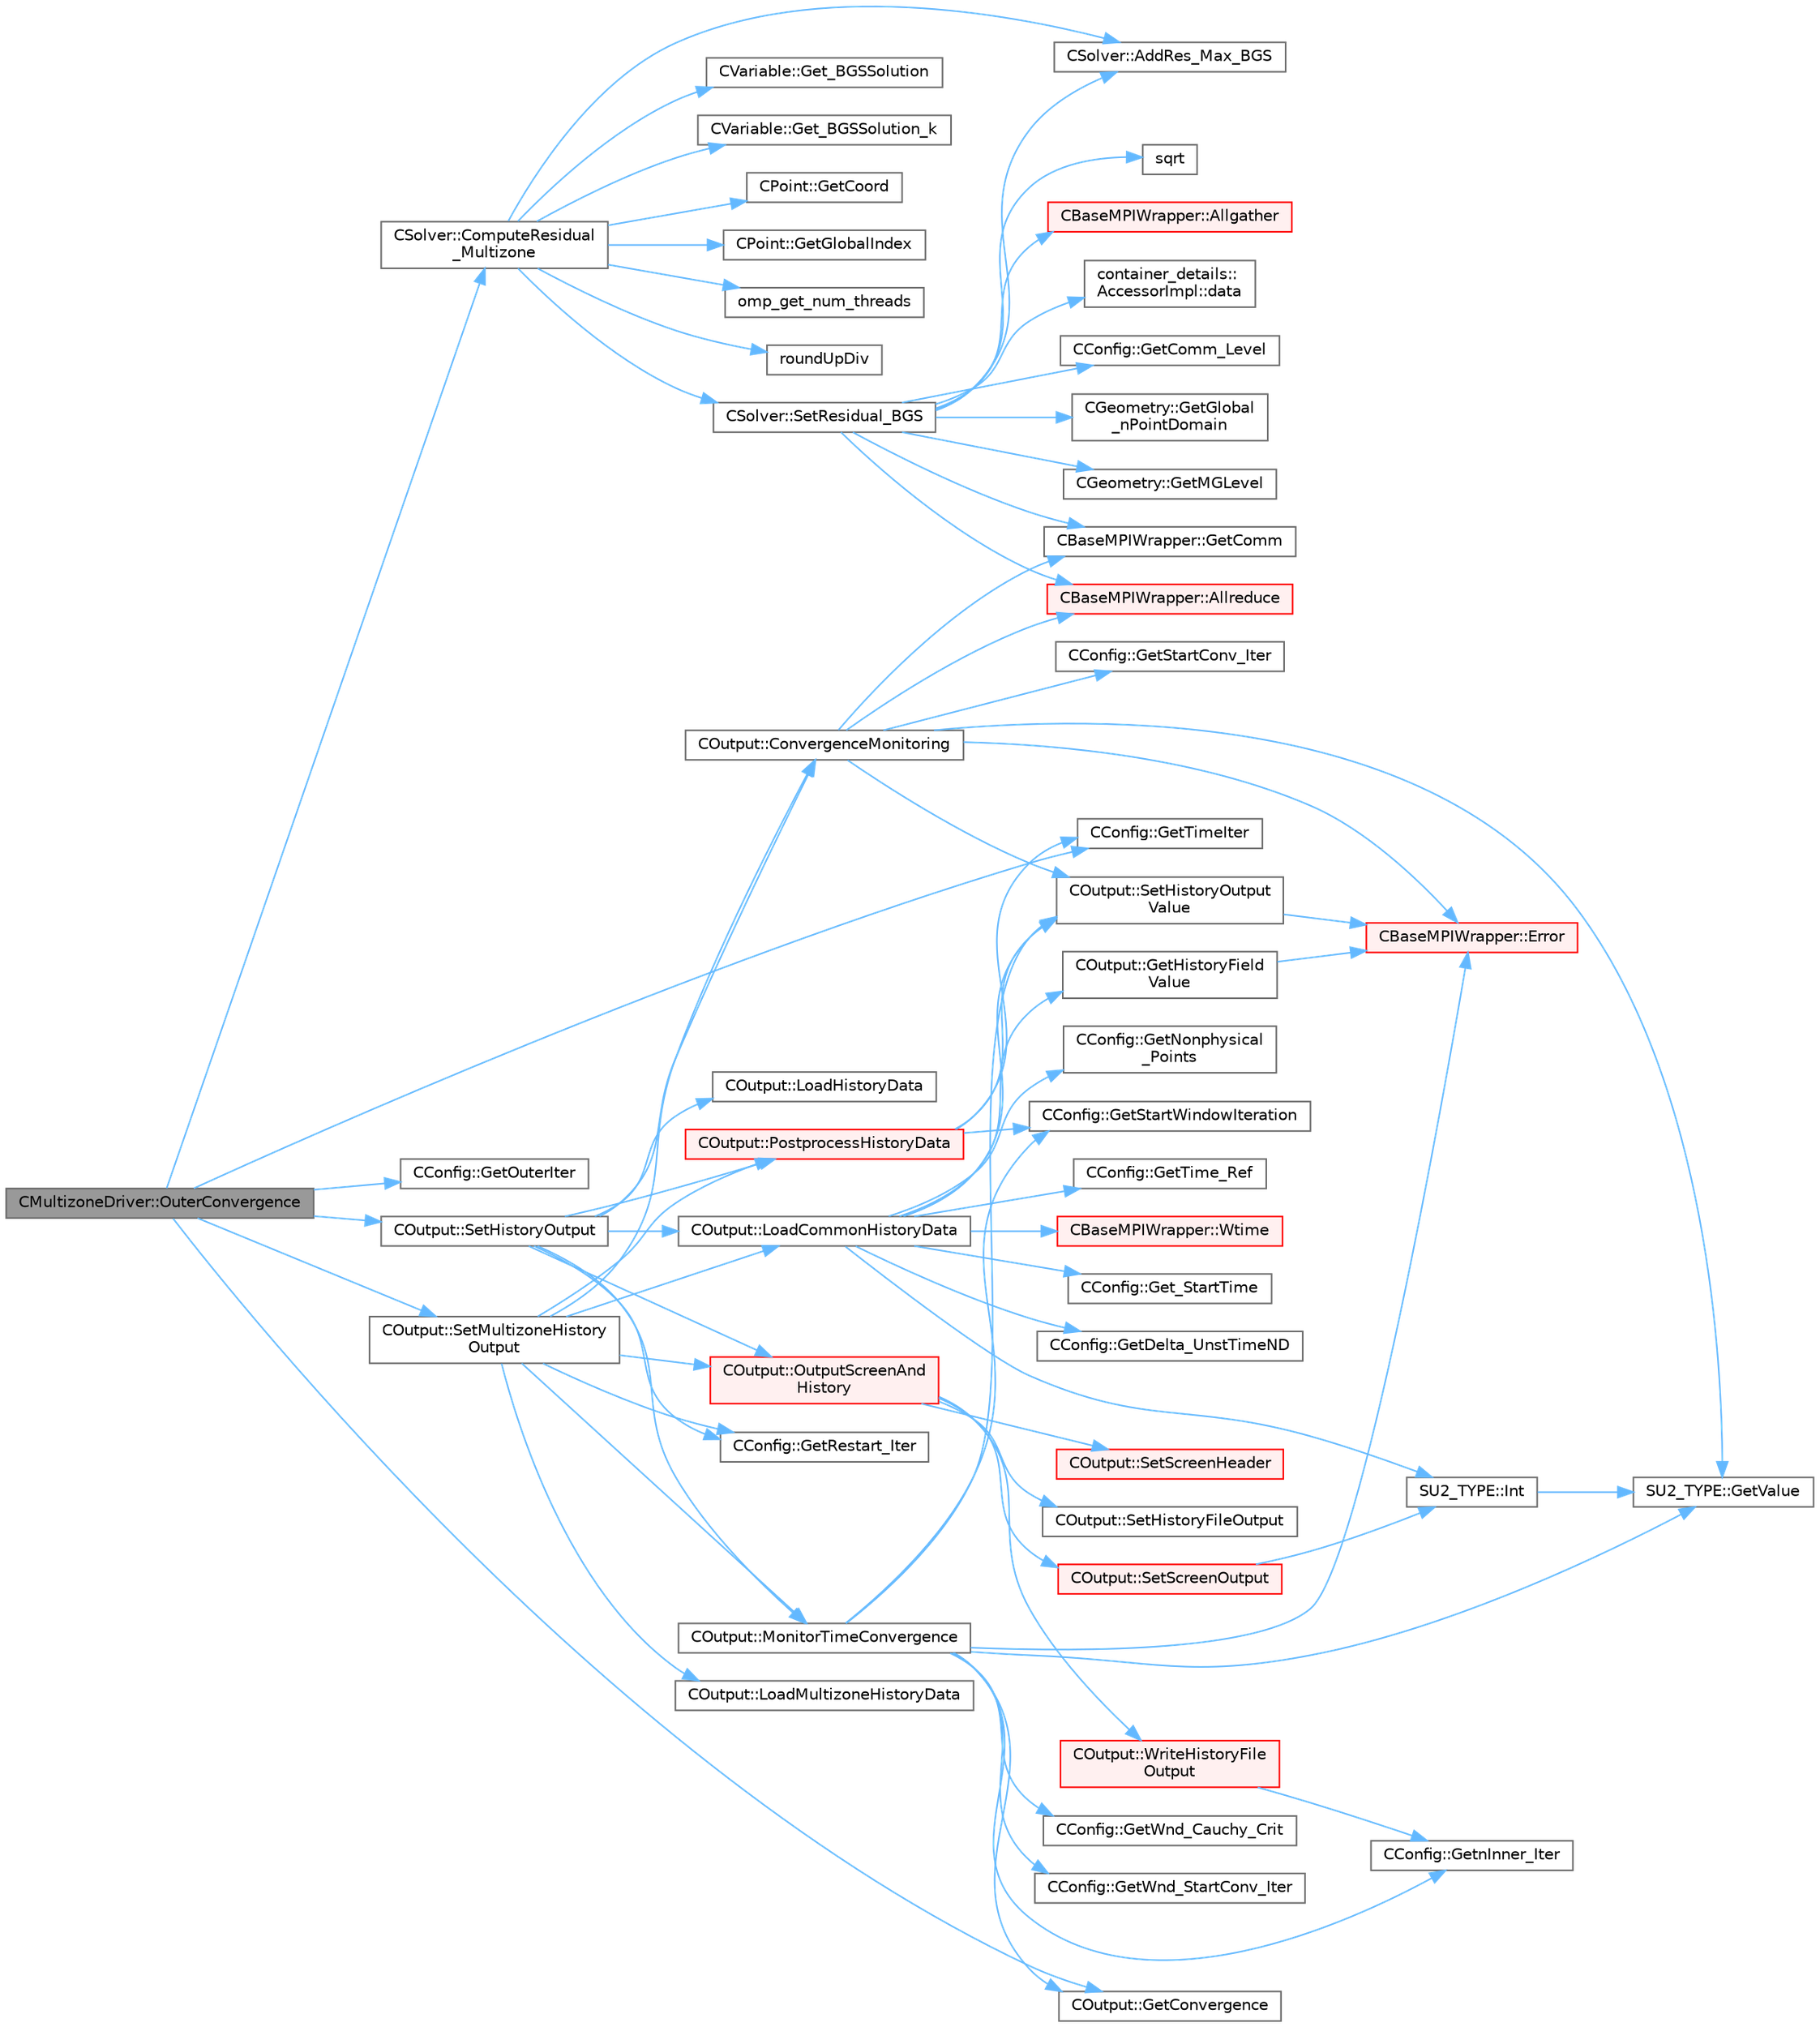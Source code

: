 digraph "CMultizoneDriver::OuterConvergence"
{
 // LATEX_PDF_SIZE
  bgcolor="transparent";
  edge [fontname=Helvetica,fontsize=10,labelfontname=Helvetica,labelfontsize=10];
  node [fontname=Helvetica,fontsize=10,shape=box,height=0.2,width=0.4];
  rankdir="LR";
  Node1 [id="Node000001",label="CMultizoneDriver::OuterConvergence",height=0.2,width=0.4,color="gray40", fillcolor="grey60", style="filled", fontcolor="black",tooltip="Check the convergence at the outer level."];
  Node1 -> Node2 [id="edge1_Node000001_Node000002",color="steelblue1",style="solid",tooltip=" "];
  Node2 [id="Node000002",label="CSolver::ComputeResidual\l_Multizone",height=0.2,width=0.4,color="grey40", fillcolor="white", style="filled",URL="$classCSolver.html#a58839dc01d8caf2d729382d282481083",tooltip="Set the value of the max residual and RMS residual."];
  Node2 -> Node3 [id="edge2_Node000002_Node000003",color="steelblue1",style="solid",tooltip=" "];
  Node3 [id="Node000003",label="CSolver::AddRes_Max_BGS",height=0.2,width=0.4,color="grey40", fillcolor="white", style="filled",URL="$classCSolver.html#a297664acd286dfab5abcf1f75b9a4cc3",tooltip="Adds the maximal residual for BGS subiterations."];
  Node2 -> Node4 [id="edge3_Node000002_Node000004",color="steelblue1",style="solid",tooltip=" "];
  Node4 [id="Node000004",label="CVariable::Get_BGSSolution",height=0.2,width=0.4,color="grey40", fillcolor="white", style="filled",URL="$classCVariable.html#afe5458342586e6db1028723964060106",tooltip="Get BGS solution to compute the BGS residual (difference between BGS and BGS_k)."];
  Node2 -> Node5 [id="edge4_Node000002_Node000005",color="steelblue1",style="solid",tooltip=" "];
  Node5 [id="Node000005",label="CVariable::Get_BGSSolution_k",height=0.2,width=0.4,color="grey40", fillcolor="white", style="filled",URL="$classCVariable.html#a575bb2887bdf21df7bccf14736e87070",tooltip="Get the value of the solution in the previous BGS subiteration."];
  Node2 -> Node6 [id="edge5_Node000002_Node000006",color="steelblue1",style="solid",tooltip=" "];
  Node6 [id="Node000006",label="CPoint::GetCoord",height=0.2,width=0.4,color="grey40", fillcolor="white", style="filled",URL="$classCPoint.html#ab16c29dd03911529cd73bf467c313179",tooltip="Get the coordinates dor the control volume."];
  Node2 -> Node7 [id="edge6_Node000002_Node000007",color="steelblue1",style="solid",tooltip=" "];
  Node7 [id="Node000007",label="CPoint::GetGlobalIndex",height=0.2,width=0.4,color="grey40", fillcolor="white", style="filled",URL="$classCPoint.html#a8a53865a92d645b1b74c4d817b4aae10",tooltip="Get the global index in a parallel computation."];
  Node2 -> Node8 [id="edge7_Node000002_Node000008",color="steelblue1",style="solid",tooltip=" "];
  Node8 [id="Node000008",label="omp_get_num_threads",height=0.2,width=0.4,color="grey40", fillcolor="white", style="filled",URL="$omp__structure_8hpp.html#a15e588e219ac407d67b02755aab67506",tooltip="Number of threads in current team."];
  Node2 -> Node9 [id="edge8_Node000002_Node000009",color="steelblue1",style="solid",tooltip=" "];
  Node9 [id="Node000009",label="roundUpDiv",height=0.2,width=0.4,color="grey40", fillcolor="white", style="filled",URL="$omp__structure_8hpp.html#a1c00281f52b615b111a4990b2d2a5157",tooltip="Integer division rounding up."];
  Node2 -> Node10 [id="edge9_Node000002_Node000010",color="steelblue1",style="solid",tooltip=" "];
  Node10 [id="Node000010",label="CSolver::SetResidual_BGS",height=0.2,width=0.4,color="grey40", fillcolor="white", style="filled",URL="$classCSolver.html#a4fbc06f5031775b6828986a133490400",tooltip="Communicate the value of the max residual and RMS residual."];
  Node10 -> Node3 [id="edge10_Node000010_Node000003",color="steelblue1",style="solid",tooltip=" "];
  Node10 -> Node11 [id="edge11_Node000010_Node000011",color="steelblue1",style="solid",tooltip=" "];
  Node11 [id="Node000011",label="CBaseMPIWrapper::Allgather",height=0.2,width=0.4,color="red", fillcolor="#FFF0F0", style="filled",URL="$classCBaseMPIWrapper.html#a137ef06ade0c4f94d2a61f9b8817b6a7",tooltip=" "];
  Node10 -> Node15 [id="edge12_Node000010_Node000015",color="steelblue1",style="solid",tooltip=" "];
  Node15 [id="Node000015",label="CBaseMPIWrapper::Allreduce",height=0.2,width=0.4,color="red", fillcolor="#FFF0F0", style="filled",URL="$classCBaseMPIWrapper.html#a381d4b3738c09d92ee1ae9f89715b541",tooltip=" "];
  Node10 -> Node16 [id="edge13_Node000010_Node000016",color="steelblue1",style="solid",tooltip=" "];
  Node16 [id="Node000016",label="container_details::\lAccessorImpl::data",height=0.2,width=0.4,color="grey40", fillcolor="white", style="filled",URL="$classcontainer__details_1_1AccessorImpl.html#a25b798e6041a085aa19399d0047b6a91",tooltip=" "];
  Node10 -> Node17 [id="edge14_Node000010_Node000017",color="steelblue1",style="solid",tooltip=" "];
  Node17 [id="Node000017",label="CBaseMPIWrapper::GetComm",height=0.2,width=0.4,color="grey40", fillcolor="white", style="filled",URL="$classCBaseMPIWrapper.html#a8154391fc3522954802889d81d4ef5da",tooltip=" "];
  Node10 -> Node18 [id="edge15_Node000010_Node000018",color="steelblue1",style="solid",tooltip=" "];
  Node18 [id="Node000018",label="CConfig::GetComm_Level",height=0.2,width=0.4,color="grey40", fillcolor="white", style="filled",URL="$classCConfig.html#aa495414133c826e5f6651d4ce82d0ef6",tooltip="Get the level of MPI communications to be performed."];
  Node10 -> Node19 [id="edge16_Node000010_Node000019",color="steelblue1",style="solid",tooltip=" "];
  Node19 [id="Node000019",label="CGeometry::GetGlobal\l_nPointDomain",height=0.2,width=0.4,color="grey40", fillcolor="white", style="filled",URL="$classCGeometry.html#a1950b86a664c5da4d7df2a8b3d361a67",tooltip="Retrieve total number of nodes in a simulation across all processors (excluding halos)."];
  Node10 -> Node20 [id="edge17_Node000010_Node000020",color="steelblue1",style="solid",tooltip=" "];
  Node20 [id="Node000020",label="CGeometry::GetMGLevel",height=0.2,width=0.4,color="grey40", fillcolor="white", style="filled",URL="$classCGeometry.html#a058f4f9481ca299e76e6afd0d31c607f",tooltip="Get the multigrid index for the current geometry object."];
  Node10 -> Node21 [id="edge18_Node000010_Node000021",color="steelblue1",style="solid",tooltip=" "];
  Node21 [id="Node000021",label="sqrt",height=0.2,width=0.4,color="grey40", fillcolor="white", style="filled",URL="$group__SIMD.html#ga54a1925ab40fb4249ea255072520de35",tooltip=" "];
  Node1 -> Node22 [id="edge19_Node000001_Node000022",color="steelblue1",style="solid",tooltip=" "];
  Node22 [id="Node000022",label="COutput::GetConvergence",height=0.2,width=0.4,color="grey40", fillcolor="white", style="filled",URL="$classCOutput.html#a585498dfa05e2c633f5e556220ce1fa2",tooltip="Get convergence of the problem."];
  Node1 -> Node23 [id="edge20_Node000001_Node000023",color="steelblue1",style="solid",tooltip=" "];
  Node23 [id="Node000023",label="CConfig::GetOuterIter",height=0.2,width=0.4,color="grey40", fillcolor="white", style="filled",URL="$classCConfig.html#a9acc5e98315125a6343cefcbf177bffc",tooltip="Get the current FSI iteration number."];
  Node1 -> Node24 [id="edge21_Node000001_Node000024",color="steelblue1",style="solid",tooltip=" "];
  Node24 [id="Node000024",label="CConfig::GetTimeIter",height=0.2,width=0.4,color="grey40", fillcolor="white", style="filled",URL="$classCConfig.html#aec6051895c2e4f593a5c245104548b78",tooltip="Get the current time iteration number."];
  Node1 -> Node25 [id="edge22_Node000001_Node000025",color="steelblue1",style="solid",tooltip=" "];
  Node25 [id="Node000025",label="COutput::SetHistoryOutput",height=0.2,width=0.4,color="grey40", fillcolor="white", style="filled",URL="$classCOutput.html#a3a35f6e09eaf499f1f709088cb80e702",tooltip="Collects history data from the solvers, monitors the convergence and writes to screen and history fil..."];
  Node25 -> Node26 [id="edge23_Node000025_Node000026",color="steelblue1",style="solid",tooltip=" "];
  Node26 [id="Node000026",label="COutput::ConvergenceMonitoring",height=0.2,width=0.4,color="grey40", fillcolor="white", style="filled",URL="$classCOutput.html#a8e7c6b3e1b544cfbb2df8aea60dfa632",tooltip="Monitor the convergence of an output field."];
  Node26 -> Node15 [id="edge24_Node000026_Node000015",color="steelblue1",style="solid",tooltip=" "];
  Node26 -> Node13 [id="edge25_Node000026_Node000013",color="steelblue1",style="solid",tooltip=" "];
  Node13 [id="Node000013",label="CBaseMPIWrapper::Error",height=0.2,width=0.4,color="red", fillcolor="#FFF0F0", style="filled",URL="$classCBaseMPIWrapper.html#a04457c47629bda56704e6a8804833eeb",tooltip=" "];
  Node26 -> Node17 [id="edge26_Node000026_Node000017",color="steelblue1",style="solid",tooltip=" "];
  Node26 -> Node27 [id="edge27_Node000026_Node000027",color="steelblue1",style="solid",tooltip=" "];
  Node27 [id="Node000027",label="CConfig::GetStartConv_Iter",height=0.2,width=0.4,color="grey40", fillcolor="white", style="filled",URL="$classCConfig.html#af39d61d7738b0104b4fe26d8f177c90f",tooltip="Get the number of iterations that are not considered in the convergence criteria."];
  Node26 -> Node28 [id="edge28_Node000026_Node000028",color="steelblue1",style="solid",tooltip=" "];
  Node28 [id="Node000028",label="SU2_TYPE::GetValue",height=0.2,width=0.4,color="grey40", fillcolor="white", style="filled",URL="$namespaceSU2__TYPE.html#adf52a59d6f4e578f7915ec9abbf7cb22",tooltip="Get the (primitive) value of the datatype (needs to be specialized for active types)."];
  Node26 -> Node29 [id="edge29_Node000026_Node000029",color="steelblue1",style="solid",tooltip=" "];
  Node29 [id="Node000029",label="COutput::SetHistoryOutput\lValue",height=0.2,width=0.4,color="grey40", fillcolor="white", style="filled",URL="$classCOutput.html#a1c1f836992f419544472329a44b8836e",tooltip="Set the value of a history output field."];
  Node29 -> Node13 [id="edge30_Node000029_Node000013",color="steelblue1",style="solid",tooltip=" "];
  Node25 -> Node30 [id="edge31_Node000025_Node000030",color="steelblue1",style="solid",tooltip=" "];
  Node30 [id="Node000030",label="CConfig::GetRestart_Iter",height=0.2,width=0.4,color="grey40", fillcolor="white", style="filled",URL="$classCConfig.html#aeca467e3a7c02d72b28ade957614035c",tooltip="Get the restart iteration."];
  Node25 -> Node31 [id="edge32_Node000025_Node000031",color="steelblue1",style="solid",tooltip=" "];
  Node31 [id="Node000031",label="COutput::LoadCommonHistoryData",height=0.2,width=0.4,color="grey40", fillcolor="white", style="filled",URL="$classCOutput.html#a6babc71093859506fc4ff953467b376f",tooltip="Load values of the history fields common for all solvers."];
  Node31 -> Node32 [id="edge33_Node000031_Node000032",color="steelblue1",style="solid",tooltip=" "];
  Node32 [id="Node000032",label="CConfig::Get_StartTime",height=0.2,width=0.4,color="grey40", fillcolor="white", style="filled",URL="$classCConfig.html#ae6674ab7efe2a163bc37cd856defcc82",tooltip="Get the start time to track a phase of the code (preprocessing, compute, output)."];
  Node31 -> Node33 [id="edge34_Node000031_Node000033",color="steelblue1",style="solid",tooltip=" "];
  Node33 [id="Node000033",label="CConfig::GetDelta_UnstTimeND",height=0.2,width=0.4,color="grey40", fillcolor="white", style="filled",URL="$classCConfig.html#a0acfef8e480970316e9e672eacd59e9b",tooltip="If we are prforming an unsteady simulation, there is only one value of the time step for the complete..."];
  Node31 -> Node34 [id="edge35_Node000031_Node000034",color="steelblue1",style="solid",tooltip=" "];
  Node34 [id="Node000034",label="COutput::GetHistoryField\lValue",height=0.2,width=0.4,color="grey40", fillcolor="white", style="filled",URL="$classCOutput.html#a2b5d97ac7f4b857ac171765a3eb54851",tooltip="Get the value of particular history output field."];
  Node34 -> Node13 [id="edge36_Node000034_Node000013",color="steelblue1",style="solid",tooltip=" "];
  Node31 -> Node35 [id="edge37_Node000031_Node000035",color="steelblue1",style="solid",tooltip=" "];
  Node35 [id="Node000035",label="CConfig::GetNonphysical\l_Points",height=0.2,width=0.4,color="grey40", fillcolor="white", style="filled",URL="$classCConfig.html#a33c414309ccb1bd19db65361a7d23da2",tooltip="Get the current number of non-physical nodes in the solution."];
  Node31 -> Node36 [id="edge38_Node000031_Node000036",color="steelblue1",style="solid",tooltip=" "];
  Node36 [id="Node000036",label="CConfig::GetTime_Ref",height=0.2,width=0.4,color="grey40", fillcolor="white", style="filled",URL="$classCConfig.html#a4c79c371ab6c2973f768a6104fce3853",tooltip="Get the value of the reference time for non-dimensionalization."];
  Node31 -> Node37 [id="edge39_Node000031_Node000037",color="steelblue1",style="solid",tooltip=" "];
  Node37 [id="Node000037",label="SU2_TYPE::Int",height=0.2,width=0.4,color="grey40", fillcolor="white", style="filled",URL="$namespaceSU2__TYPE.html#a6b48817766d8a6486caa2807a52f6bae",tooltip="Casts the primitive value to int (uses GetValue, already implemented for each type)."];
  Node37 -> Node28 [id="edge40_Node000037_Node000028",color="steelblue1",style="solid",tooltip=" "];
  Node31 -> Node29 [id="edge41_Node000031_Node000029",color="steelblue1",style="solid",tooltip=" "];
  Node31 -> Node38 [id="edge42_Node000031_Node000038",color="steelblue1",style="solid",tooltip=" "];
  Node38 [id="Node000038",label="CBaseMPIWrapper::Wtime",height=0.2,width=0.4,color="red", fillcolor="#FFF0F0", style="filled",URL="$classCBaseMPIWrapper.html#adcf32aa628d4b515e8835bc5c56fbf08",tooltip=" "];
  Node25 -> Node40 [id="edge43_Node000025_Node000040",color="steelblue1",style="solid",tooltip=" "];
  Node40 [id="Node000040",label="COutput::LoadHistoryData",height=0.2,width=0.4,color="grey40", fillcolor="white", style="filled",URL="$classCOutput.html#a0e243627ea7e1ef04e68cd9b51d2736b",tooltip="Load the history output field values."];
  Node25 -> Node41 [id="edge44_Node000025_Node000041",color="steelblue1",style="solid",tooltip=" "];
  Node41 [id="Node000041",label="COutput::MonitorTimeConvergence",height=0.2,width=0.4,color="grey40", fillcolor="white", style="filled",URL="$classCOutput.html#abf0226a5664f3309f2b7e1b4be6296c2",tooltip="Monitor the time convergence of the specified windowed-time-averaged ouput."];
  Node41 -> Node13 [id="edge45_Node000041_Node000013",color="steelblue1",style="solid",tooltip=" "];
  Node41 -> Node22 [id="edge46_Node000041_Node000022",color="steelblue1",style="solid",tooltip=" "];
  Node41 -> Node42 [id="edge47_Node000041_Node000042",color="steelblue1",style="solid",tooltip=" "];
  Node42 [id="Node000042",label="CConfig::GetnInner_Iter",height=0.2,width=0.4,color="grey40", fillcolor="white", style="filled",URL="$classCConfig.html#a096cf3c68234d10476425acf40a7bf40",tooltip="Get the number of inner iterations."];
  Node41 -> Node43 [id="edge48_Node000041_Node000043",color="steelblue1",style="solid",tooltip=" "];
  Node43 [id="Node000043",label="CConfig::GetStartWindowIteration",height=0.2,width=0.4,color="grey40", fillcolor="white", style="filled",URL="$classCConfig.html#a63b0d6add42381653e7fd36acfa9afad",tooltip="Get the Starting Iteration for the windowing approach in Sensitivity Analysis for period-averaged out..."];
  Node41 -> Node28 [id="edge49_Node000041_Node000028",color="steelblue1",style="solid",tooltip=" "];
  Node41 -> Node44 [id="edge50_Node000041_Node000044",color="steelblue1",style="solid",tooltip=" "];
  Node44 [id="Node000044",label="CConfig::GetWnd_Cauchy_Crit",height=0.2,width=0.4,color="grey40", fillcolor="white", style="filled",URL="$classCConfig.html#aa074bd70eeb57bbdf6ae340f93389096",tooltip="Get the boolean value, whether the the Cauchy method for the time averaged windowed objective functio..."];
  Node41 -> Node45 [id="edge51_Node000041_Node000045",color="steelblue1",style="solid",tooltip=" "];
  Node45 [id="Node000045",label="CConfig::GetWnd_StartConv_Iter",height=0.2,width=0.4,color="grey40", fillcolor="white", style="filled",URL="$classCConfig.html#aede3cd71646e18ee658ae5e02ddac171",tooltip="Get the number of iterations that are not considered in the convergence criteria for the windowed ave..."];
  Node41 -> Node29 [id="edge52_Node000041_Node000029",color="steelblue1",style="solid",tooltip=" "];
  Node25 -> Node46 [id="edge53_Node000025_Node000046",color="steelblue1",style="solid",tooltip=" "];
  Node46 [id="Node000046",label="COutput::OutputScreenAnd\lHistory",height=0.2,width=0.4,color="red", fillcolor="#FFF0F0", style="filled",URL="$classCOutput.html#aeb8eeb121eddd2aeb2d24de85799b62a",tooltip="Write screen and history output."];
  Node46 -> Node47 [id="edge54_Node000046_Node000047",color="steelblue1",style="solid",tooltip=" "];
  Node47 [id="Node000047",label="COutput::SetHistoryFileOutput",height=0.2,width=0.4,color="grey40", fillcolor="white", style="filled",URL="$classCOutput.html#a1c507b17e7526551a74f302cff752d31",tooltip="Write the history file output."];
  Node46 -> Node48 [id="edge55_Node000046_Node000048",color="steelblue1",style="solid",tooltip=" "];
  Node48 [id="Node000048",label="COutput::SetScreenHeader",height=0.2,width=0.4,color="red", fillcolor="#FFF0F0", style="filled",URL="$classCOutput.html#a1957fda1e50d12f64b0ec4bca93c399e",tooltip="Write the screen header."];
  Node46 -> Node51 [id="edge56_Node000046_Node000051",color="steelblue1",style="solid",tooltip=" "];
  Node51 [id="Node000051",label="COutput::SetScreenOutput",height=0.2,width=0.4,color="red", fillcolor="#FFF0F0", style="filled",URL="$classCOutput.html#a4f2450caba04cfa4a410b9a78adf0934",tooltip="Write the screen output."];
  Node51 -> Node37 [id="edge57_Node000051_Node000037",color="steelblue1",style="solid",tooltip=" "];
  Node46 -> Node57 [id="edge58_Node000046_Node000057",color="steelblue1",style="solid",tooltip=" "];
  Node57 [id="Node000057",label="COutput::WriteHistoryFile\lOutput",height=0.2,width=0.4,color="red", fillcolor="#FFF0F0", style="filled",URL="$classCOutput.html#a1b28d075b038b50c9cc510b81e3cd9e4",tooltip="Determines if the history file output."];
  Node57 -> Node42 [id="edge59_Node000057_Node000042",color="steelblue1",style="solid",tooltip=" "];
  Node25 -> Node69 [id="edge60_Node000025_Node000069",color="steelblue1",style="solid",tooltip=" "];
  Node69 [id="Node000069",label="COutput::PostprocessHistoryData",height=0.2,width=0.4,color="red", fillcolor="#FFF0F0", style="filled",URL="$classCOutput.html#ac02c6daceb4e9d22890e56a7f7a55671",tooltip="Postprocess_HistoryData."];
  Node69 -> Node43 [id="edge61_Node000069_Node000043",color="steelblue1",style="solid",tooltip=" "];
  Node69 -> Node24 [id="edge62_Node000069_Node000024",color="steelblue1",style="solid",tooltip=" "];
  Node69 -> Node29 [id="edge63_Node000069_Node000029",color="steelblue1",style="solid",tooltip=" "];
  Node1 -> Node74 [id="edge64_Node000001_Node000074",color="steelblue1",style="solid",tooltip=" "];
  Node74 [id="Node000074",label="COutput::SetMultizoneHistory\lOutput",height=0.2,width=0.4,color="grey40", fillcolor="white", style="filled",URL="$classCOutput.html#adab3a546cdcbe8f7123063b5489d9d2d",tooltip=" "];
  Node74 -> Node26 [id="edge65_Node000074_Node000026",color="steelblue1",style="solid",tooltip=" "];
  Node74 -> Node30 [id="edge66_Node000074_Node000030",color="steelblue1",style="solid",tooltip=" "];
  Node74 -> Node31 [id="edge67_Node000074_Node000031",color="steelblue1",style="solid",tooltip=" "];
  Node74 -> Node75 [id="edge68_Node000074_Node000075",color="steelblue1",style="solid",tooltip=" "];
  Node75 [id="Node000075",label="COutput::LoadMultizoneHistoryData",height=0.2,width=0.4,color="grey40", fillcolor="white", style="filled",URL="$classCOutput.html#a59eb1973bd9d26d607030acfd11b0eb4",tooltip="Load the multizone history output field values."];
  Node74 -> Node41 [id="edge69_Node000074_Node000041",color="steelblue1",style="solid",tooltip=" "];
  Node74 -> Node46 [id="edge70_Node000074_Node000046",color="steelblue1",style="solid",tooltip=" "];
  Node74 -> Node69 [id="edge71_Node000074_Node000069",color="steelblue1",style="solid",tooltip=" "];
}
